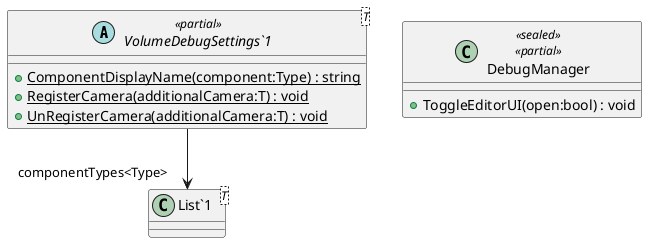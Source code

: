 @startuml
abstract class "VolumeDebugSettings`1"<T> <<partial>> {
    + {static} ComponentDisplayName(component:Type) : string
    + {static} RegisterCamera(additionalCamera:T) : void
    + {static} UnRegisterCamera(additionalCamera:T) : void
}
class DebugManager <<sealed>> <<partial>> {
    + ToggleEditorUI(open:bool) : void
}
class "List`1"<T> {
}
"VolumeDebugSettings`1" --> "componentTypes<Type>" "List`1"
@enduml
